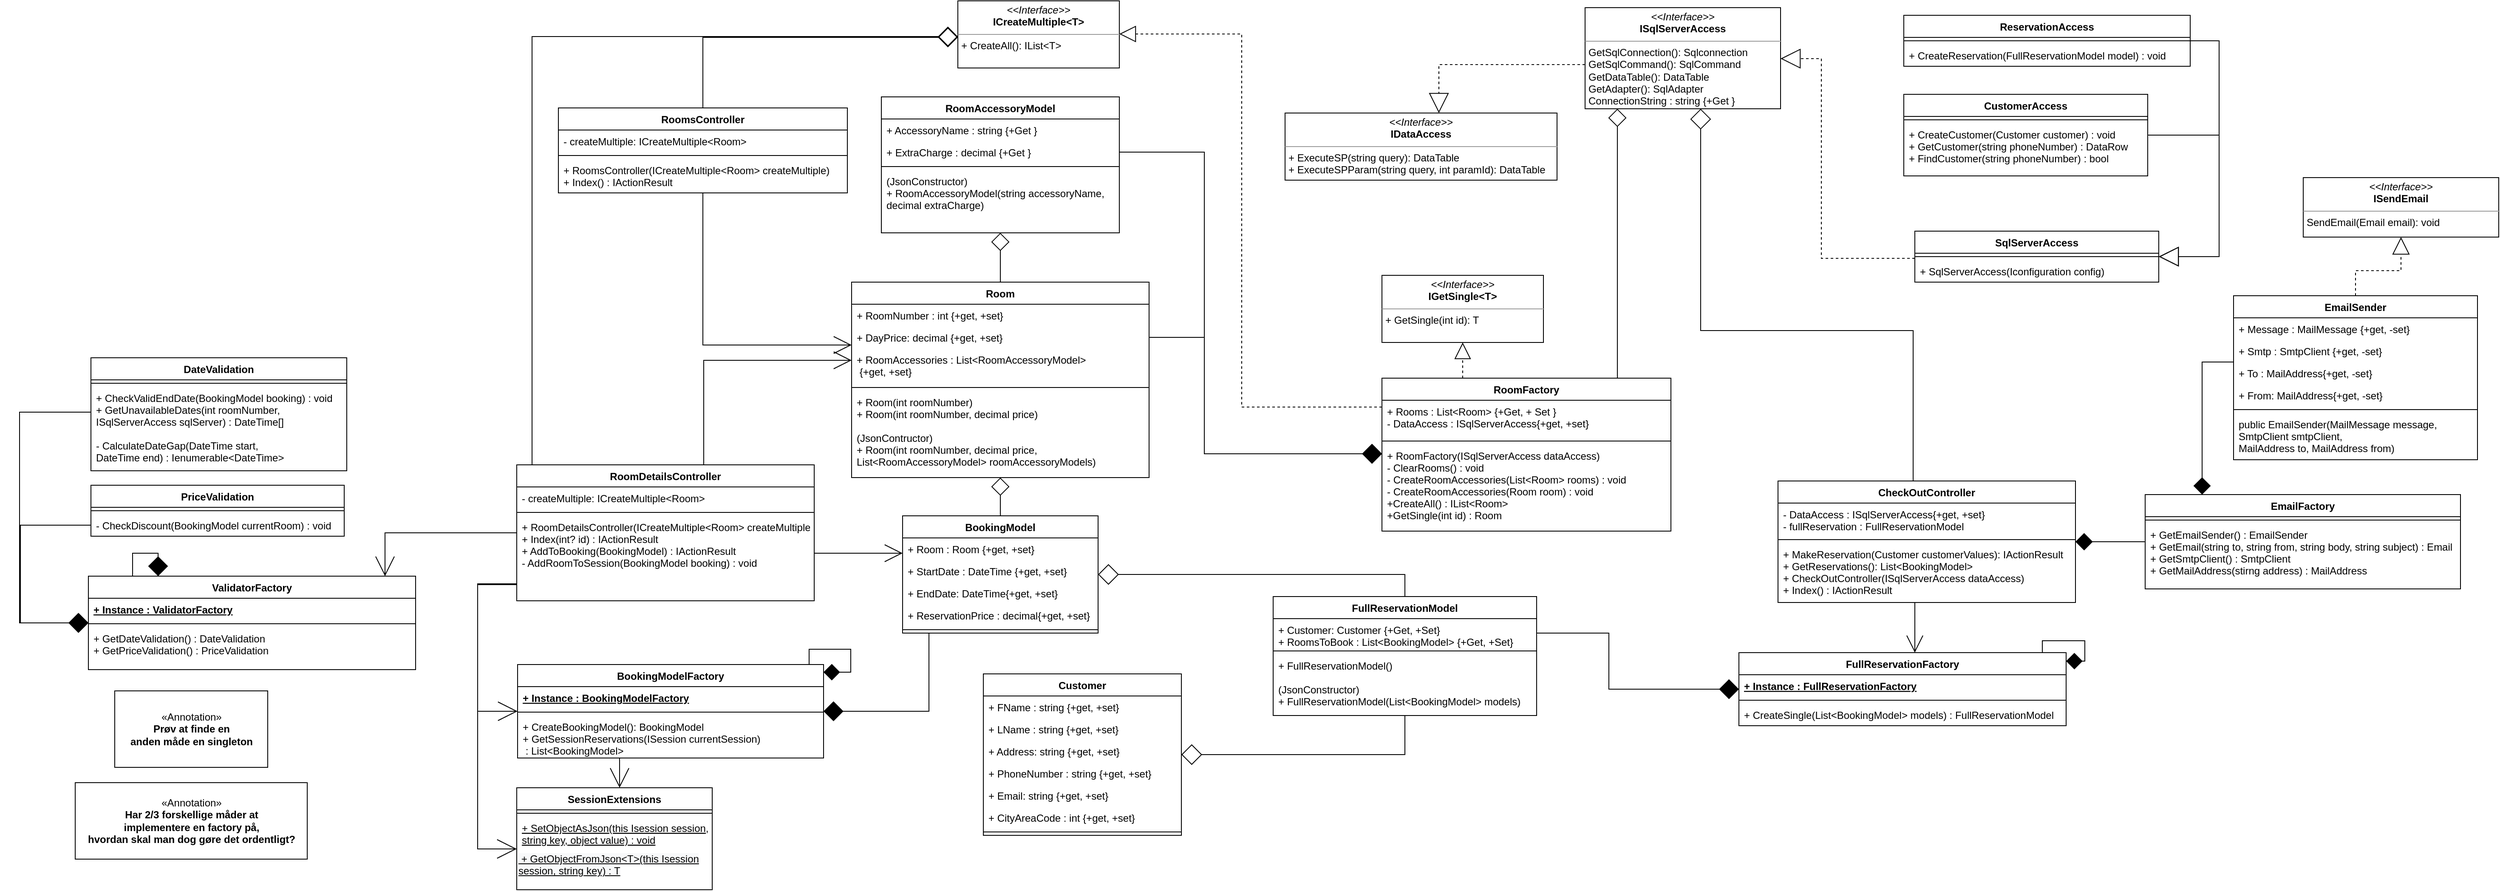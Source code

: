 <mxfile version="13.10.9" type="device"><diagram id="C5RBs43oDa-KdzZeNtuy" name="Page-1"><mxGraphModel dx="2249" dy="794" grid="0" gridSize="10" guides="1" tooltips="1" connect="1" arrows="1" fold="1" page="1" pageScale="1" pageWidth="827" pageHeight="1169" math="0" shadow="0"><root><mxCell id="WIyWlLk6GJQsqaUBKTNV-0"/><mxCell id="WIyWlLk6GJQsqaUBKTNV-1" parent="WIyWlLk6GJQsqaUBKTNV-0"/><mxCell id="tiL5GfapwBP7PZIXuAEd-92" style="edgeStyle=orthogonalEdgeStyle;rounded=0;orthogonalLoop=1;jettySize=auto;html=1;endArrow=diamond;endFill=0;endSize=19;" edge="1" parent="WIyWlLk6GJQsqaUBKTNV-1" source="tiL5GfapwBP7PZIXuAEd-0" target="tiL5GfapwBP7PZIXuAEd-8"><mxGeometry relative="1" as="geometry"><Array as="points"><mxPoint x="610" y="675"/><mxPoint x="610" y="675"/></Array></mxGeometry></mxCell><mxCell id="tiL5GfapwBP7PZIXuAEd-176" style="edgeStyle=orthogonalEdgeStyle;rounded=0;orthogonalLoop=1;jettySize=auto;html=1;endArrow=diamond;endFill=1;endSize=21;" edge="1" parent="WIyWlLk6GJQsqaUBKTNV-1" source="tiL5GfapwBP7PZIXuAEd-0" target="tiL5GfapwBP7PZIXuAEd-16"><mxGeometry relative="1" as="geometry"><Array as="points"><mxPoint x="526" y="925"/></Array></mxGeometry></mxCell><mxCell id="tiL5GfapwBP7PZIXuAEd-0" value="BookingModel" style="swimlane;fontStyle=1;align=center;verticalAlign=top;childLayout=stackLayout;horizontal=1;startSize=26;horizontalStack=0;resizeParent=1;resizeParentMax=0;resizeLast=0;collapsible=1;marginBottom=0;" vertex="1" parent="WIyWlLk6GJQsqaUBKTNV-1"><mxGeometry x="495" y="695" width="230" height="138" as="geometry"/></mxCell><mxCell id="tiL5GfapwBP7PZIXuAEd-65" value="+ Room : Room {+get, +set}" style="text;strokeColor=none;fillColor=none;align=left;verticalAlign=top;spacingLeft=4;spacingRight=4;overflow=hidden;rotatable=0;points=[[0,0.5],[1,0.5]];portConstraint=eastwest;" vertex="1" parent="tiL5GfapwBP7PZIXuAEd-0"><mxGeometry y="26" width="230" height="26" as="geometry"/></mxCell><mxCell id="tiL5GfapwBP7PZIXuAEd-66" value="+ StartDate : DateTime {+get, +set}" style="text;strokeColor=none;fillColor=none;align=left;verticalAlign=top;spacingLeft=4;spacingRight=4;overflow=hidden;rotatable=0;points=[[0,0.5],[1,0.5]];portConstraint=eastwest;" vertex="1" parent="tiL5GfapwBP7PZIXuAEd-0"><mxGeometry y="52" width="230" height="26" as="geometry"/></mxCell><mxCell id="tiL5GfapwBP7PZIXuAEd-67" value="+ EndDate: DateTime{+get, +set}" style="text;strokeColor=none;fillColor=none;align=left;verticalAlign=top;spacingLeft=4;spacingRight=4;overflow=hidden;rotatable=0;points=[[0,0.5],[1,0.5]];portConstraint=eastwest;" vertex="1" parent="tiL5GfapwBP7PZIXuAEd-0"><mxGeometry y="78" width="230" height="26" as="geometry"/></mxCell><mxCell id="tiL5GfapwBP7PZIXuAEd-68" value="+ ReservationPrice : decimal{+get, +set}" style="text;strokeColor=none;fillColor=none;align=left;verticalAlign=top;spacingLeft=4;spacingRight=4;overflow=hidden;rotatable=0;points=[[0,0.5],[1,0.5]];portConstraint=eastwest;" vertex="1" parent="tiL5GfapwBP7PZIXuAEd-0"><mxGeometry y="104" width="230" height="26" as="geometry"/></mxCell><mxCell id="tiL5GfapwBP7PZIXuAEd-2" value="" style="line;strokeWidth=1;fillColor=none;align=left;verticalAlign=middle;spacingTop=-1;spacingLeft=3;spacingRight=3;rotatable=0;labelPosition=right;points=[];portConstraint=eastwest;" vertex="1" parent="tiL5GfapwBP7PZIXuAEd-0"><mxGeometry y="130" width="230" height="8" as="geometry"/></mxCell><mxCell id="tiL5GfapwBP7PZIXuAEd-99" style="edgeStyle=orthogonalEdgeStyle;rounded=0;orthogonalLoop=1;jettySize=auto;html=1;endArrow=diamond;endFill=0;endSize=22;" edge="1" parent="WIyWlLk6GJQsqaUBKTNV-1" source="tiL5GfapwBP7PZIXuAEd-4" target="tiL5GfapwBP7PZIXuAEd-0"><mxGeometry relative="1" as="geometry"><Array as="points"><mxPoint x="821" y="764"/><mxPoint x="821" y="764"/></Array></mxGeometry></mxCell><mxCell id="tiL5GfapwBP7PZIXuAEd-4" value="FullReservationModel" style="swimlane;fontStyle=1;align=center;verticalAlign=top;childLayout=stackLayout;horizontal=1;startSize=26;horizontalStack=0;resizeParent=1;resizeParentMax=0;resizeLast=0;collapsible=1;marginBottom=0;" vertex="1" parent="WIyWlLk6GJQsqaUBKTNV-1"><mxGeometry x="931" y="790" width="310" height="140" as="geometry"/></mxCell><mxCell id="tiL5GfapwBP7PZIXuAEd-5" value="+ Customer: Customer {+Get, +Set}&#10;+ RoomsToBook : List&lt;BookingModel&gt; {+Get, +Set}" style="text;strokeColor=none;fillColor=none;align=left;verticalAlign=top;spacingLeft=4;spacingRight=4;overflow=hidden;rotatable=0;points=[[0,0.5],[1,0.5]];portConstraint=eastwest;" vertex="1" parent="tiL5GfapwBP7PZIXuAEd-4"><mxGeometry y="26" width="310" height="34" as="geometry"/></mxCell><mxCell id="tiL5GfapwBP7PZIXuAEd-6" value="" style="line;strokeWidth=1;fillColor=none;align=left;verticalAlign=middle;spacingTop=-1;spacingLeft=3;spacingRight=3;rotatable=0;labelPosition=right;points=[];portConstraint=eastwest;" vertex="1" parent="tiL5GfapwBP7PZIXuAEd-4"><mxGeometry y="60" width="310" height="8" as="geometry"/></mxCell><mxCell id="tiL5GfapwBP7PZIXuAEd-7" value="+ FullReservationModel()&#10;&#10;(JsonConstructor)&#10;+ FullReservationModel(List&lt;BookingModel&gt; models) " style="text;strokeColor=none;fillColor=none;align=left;verticalAlign=top;spacingLeft=4;spacingRight=4;overflow=hidden;rotatable=0;points=[[0,0.5],[1,0.5]];portConstraint=eastwest;" vertex="1" parent="tiL5GfapwBP7PZIXuAEd-4"><mxGeometry y="68" width="310" height="72" as="geometry"/></mxCell><mxCell id="tiL5GfapwBP7PZIXuAEd-95" style="edgeStyle=orthogonalEdgeStyle;rounded=0;orthogonalLoop=1;jettySize=auto;html=1;exitX=0.5;exitY=0;exitDx=0;exitDy=0;endArrow=diamond;endFill=0;endSize=19;" edge="1" parent="WIyWlLk6GJQsqaUBKTNV-1" source="tiL5GfapwBP7PZIXuAEd-8" target="tiL5GfapwBP7PZIXuAEd-12"><mxGeometry relative="1" as="geometry"/></mxCell><mxCell id="tiL5GfapwBP7PZIXuAEd-8" value="Room" style="swimlane;fontStyle=1;align=center;verticalAlign=top;childLayout=stackLayout;horizontal=1;startSize=26;horizontalStack=0;resizeParent=1;resizeParentMax=0;resizeLast=0;collapsible=1;marginBottom=0;" vertex="1" parent="WIyWlLk6GJQsqaUBKTNV-1"><mxGeometry x="435" y="420" width="350" height="230" as="geometry"/></mxCell><mxCell id="tiL5GfapwBP7PZIXuAEd-61" value="+ RoomNumber : int {+get, +set}" style="text;strokeColor=none;fillColor=none;align=left;verticalAlign=top;spacingLeft=4;spacingRight=4;overflow=hidden;rotatable=0;points=[[0,0.5],[1,0.5]];portConstraint=eastwest;" vertex="1" parent="tiL5GfapwBP7PZIXuAEd-8"><mxGeometry y="26" width="350" height="26" as="geometry"/></mxCell><mxCell id="tiL5GfapwBP7PZIXuAEd-62" value="+ DayPrice: decimal {+get, +set}" style="text;strokeColor=none;fillColor=none;align=left;verticalAlign=top;spacingLeft=4;spacingRight=4;overflow=hidden;rotatable=0;points=[[0,0.5],[1,0.5]];portConstraint=eastwest;" vertex="1" parent="tiL5GfapwBP7PZIXuAEd-8"><mxGeometry y="52" width="350" height="26" as="geometry"/></mxCell><mxCell id="tiL5GfapwBP7PZIXuAEd-63" value="+ RoomAccessories : List&lt;RoomAccessoryModel&gt;&#10; {+get, +set}" style="text;strokeColor=none;fillColor=none;align=left;verticalAlign=top;spacingLeft=4;spacingRight=4;overflow=hidden;rotatable=0;points=[[0,0.5],[1,0.5]];portConstraint=eastwest;" vertex="1" parent="tiL5GfapwBP7PZIXuAEd-8"><mxGeometry y="78" width="350" height="42" as="geometry"/></mxCell><mxCell id="tiL5GfapwBP7PZIXuAEd-10" value="" style="line;strokeWidth=1;fillColor=none;align=left;verticalAlign=middle;spacingTop=-1;spacingLeft=3;spacingRight=3;rotatable=0;labelPosition=right;points=[];portConstraint=eastwest;" vertex="1" parent="tiL5GfapwBP7PZIXuAEd-8"><mxGeometry y="120" width="350" height="8" as="geometry"/></mxCell><mxCell id="tiL5GfapwBP7PZIXuAEd-11" value="+ Room(int roomNumber)&#10;+ Room(int roomNumber, decimal price)&#10;&#10;(JsonContructor)&#10;+ Room(int roomNumber, decimal price, &#10;List&lt;RoomAccessoryModel&gt; roomAccessoryModels) &#10;" style="text;strokeColor=none;fillColor=none;align=left;verticalAlign=top;spacingLeft=4;spacingRight=4;overflow=hidden;rotatable=0;points=[[0,0.5],[1,0.5]];portConstraint=eastwest;" vertex="1" parent="tiL5GfapwBP7PZIXuAEd-8"><mxGeometry y="128" width="350" height="102" as="geometry"/></mxCell><mxCell id="tiL5GfapwBP7PZIXuAEd-12" value="RoomAccessoryModel" style="swimlane;fontStyle=1;align=center;verticalAlign=top;childLayout=stackLayout;horizontal=1;startSize=26;horizontalStack=0;resizeParent=1;resizeParentMax=0;resizeLast=0;collapsible=1;marginBottom=0;" vertex="1" parent="WIyWlLk6GJQsqaUBKTNV-1"><mxGeometry x="470" y="202" width="280" height="160" as="geometry"/></mxCell><mxCell id="tiL5GfapwBP7PZIXuAEd-13" value="+ AccessoryName : string {+Get }" style="text;strokeColor=none;fillColor=none;align=left;verticalAlign=top;spacingLeft=4;spacingRight=4;overflow=hidden;rotatable=0;points=[[0,0.5],[1,0.5]];portConstraint=eastwest;" vertex="1" parent="tiL5GfapwBP7PZIXuAEd-12"><mxGeometry y="26" width="280" height="26" as="geometry"/></mxCell><mxCell id="tiL5GfapwBP7PZIXuAEd-64" value="+ ExtraCharge : decimal {+Get }" style="text;strokeColor=none;fillColor=none;align=left;verticalAlign=top;spacingLeft=4;spacingRight=4;overflow=hidden;rotatable=0;points=[[0,0.5],[1,0.5]];portConstraint=eastwest;" vertex="1" parent="tiL5GfapwBP7PZIXuAEd-12"><mxGeometry y="52" width="280" height="26" as="geometry"/></mxCell><mxCell id="tiL5GfapwBP7PZIXuAEd-14" value="" style="line;strokeWidth=1;fillColor=none;align=left;verticalAlign=middle;spacingTop=-1;spacingLeft=3;spacingRight=3;rotatable=0;labelPosition=right;points=[];portConstraint=eastwest;" vertex="1" parent="tiL5GfapwBP7PZIXuAEd-12"><mxGeometry y="78" width="280" height="8" as="geometry"/></mxCell><mxCell id="tiL5GfapwBP7PZIXuAEd-15" value="(JsonConstructor)&#10;+ RoomAccessoryModel(string accessoryName, &#10;decimal extraCharge) " style="text;strokeColor=none;fillColor=none;align=left;verticalAlign=top;spacingLeft=4;spacingRight=4;overflow=hidden;rotatable=0;points=[[0,0.5],[1,0.5]];portConstraint=eastwest;" vertex="1" parent="tiL5GfapwBP7PZIXuAEd-12"><mxGeometry y="86" width="280" height="74" as="geometry"/></mxCell><mxCell id="tiL5GfapwBP7PZIXuAEd-105" style="edgeStyle=orthogonalEdgeStyle;rounded=0;orthogonalLoop=1;jettySize=auto;html=1;endArrow=open;endFill=0;endSize=21;" edge="1" parent="WIyWlLk6GJQsqaUBKTNV-1" source="tiL5GfapwBP7PZIXuAEd-16" target="tiL5GfapwBP7PZIXuAEd-40"><mxGeometry relative="1" as="geometry"><Array as="points"><mxPoint x="162" y="997"/><mxPoint x="162" y="997"/></Array></mxGeometry></mxCell><mxCell id="tiL5GfapwBP7PZIXuAEd-16" value="BookingModelFactory" style="swimlane;fontStyle=1;align=center;verticalAlign=top;childLayout=stackLayout;horizontal=1;startSize=26;horizontalStack=0;resizeParent=1;resizeParentMax=0;resizeLast=0;collapsible=1;marginBottom=0;" vertex="1" parent="WIyWlLk6GJQsqaUBKTNV-1"><mxGeometry x="42" y="870" width="360" height="110" as="geometry"/></mxCell><mxCell id="tiL5GfapwBP7PZIXuAEd-83" value="+ Instance : BookingModelFactory" style="text;strokeColor=none;fillColor=none;align=left;verticalAlign=top;spacingLeft=4;spacingRight=4;overflow=hidden;rotatable=0;points=[[0,0.5],[1,0.5]];portConstraint=eastwest;fontStyle=5" vertex="1" parent="tiL5GfapwBP7PZIXuAEd-16"><mxGeometry y="26" width="360" height="26" as="geometry"/></mxCell><mxCell id="tiL5GfapwBP7PZIXuAEd-18" value="" style="line;strokeWidth=1;fillColor=none;align=left;verticalAlign=middle;spacingTop=-1;spacingLeft=3;spacingRight=3;rotatable=0;labelPosition=right;points=[];portConstraint=eastwest;" vertex="1" parent="tiL5GfapwBP7PZIXuAEd-16"><mxGeometry y="52" width="360" height="8" as="geometry"/></mxCell><mxCell id="tiL5GfapwBP7PZIXuAEd-19" value="+ CreateBookingModel(): BookingModel&#10;+ GetSessionReservations(ISession currentSession)&#10; : List&lt;BookingModel&gt;" style="text;strokeColor=none;fillColor=none;align=left;verticalAlign=top;spacingLeft=4;spacingRight=4;overflow=hidden;rotatable=0;points=[[0,0.5],[1,0.5]];portConstraint=eastwest;" vertex="1" parent="tiL5GfapwBP7PZIXuAEd-16"><mxGeometry y="60" width="360" height="50" as="geometry"/></mxCell><mxCell id="tiL5GfapwBP7PZIXuAEd-24" value="FullReservationFactory" style="swimlane;fontStyle=1;align=center;verticalAlign=top;childLayout=stackLayout;horizontal=1;startSize=26;horizontalStack=0;resizeParent=1;resizeParentMax=0;resizeLast=0;collapsible=1;marginBottom=0;" vertex="1" parent="WIyWlLk6GJQsqaUBKTNV-1"><mxGeometry x="1479" y="856.0" width="385" height="86" as="geometry"/></mxCell><mxCell id="tiL5GfapwBP7PZIXuAEd-25" value="+ Instance : FullReservationFactory" style="text;strokeColor=none;fillColor=none;align=left;verticalAlign=top;spacingLeft=4;spacingRight=4;overflow=hidden;rotatable=0;points=[[0,0.5],[1,0.5]];portConstraint=eastwest;fontStyle=5" vertex="1" parent="tiL5GfapwBP7PZIXuAEd-24"><mxGeometry y="26" width="385" height="26" as="geometry"/></mxCell><mxCell id="tiL5GfapwBP7PZIXuAEd-26" value="" style="line;strokeWidth=1;fillColor=none;align=left;verticalAlign=middle;spacingTop=-1;spacingLeft=3;spacingRight=3;rotatable=0;labelPosition=right;points=[];portConstraint=eastwest;" vertex="1" parent="tiL5GfapwBP7PZIXuAEd-24"><mxGeometry y="52" width="385" height="8" as="geometry"/></mxCell><mxCell id="tiL5GfapwBP7PZIXuAEd-27" value="+ CreateSingle(List&lt;BookingModel&gt; models) : FullReservationModel" style="text;strokeColor=none;fillColor=none;align=left;verticalAlign=top;spacingLeft=4;spacingRight=4;overflow=hidden;rotatable=0;points=[[0,0.5],[1,0.5]];portConstraint=eastwest;" vertex="1" parent="tiL5GfapwBP7PZIXuAEd-24"><mxGeometry y="60" width="385" height="26" as="geometry"/></mxCell><mxCell id="tiL5GfapwBP7PZIXuAEd-77" style="edgeStyle=orthogonalEdgeStyle;rounded=0;orthogonalLoop=1;jettySize=auto;html=1;endArrow=block;endFill=0;endSize=17;dashed=1;" edge="1" parent="WIyWlLk6GJQsqaUBKTNV-1" source="tiL5GfapwBP7PZIXuAEd-28" target="tiL5GfapwBP7PZIXuAEd-72"><mxGeometry relative="1" as="geometry"><Array as="points"><mxPoint x="1154" y="512"/><mxPoint x="1154" y="512"/></Array></mxGeometry></mxCell><mxCell id="tiL5GfapwBP7PZIXuAEd-78" style="edgeStyle=orthogonalEdgeStyle;rounded=0;orthogonalLoop=1;jettySize=auto;html=1;dashed=1;endArrow=block;endFill=0;endSize=17;" edge="1" parent="WIyWlLk6GJQsqaUBKTNV-1" source="tiL5GfapwBP7PZIXuAEd-28" target="tiL5GfapwBP7PZIXuAEd-74"><mxGeometry relative="1" as="geometry"><Array as="points"><mxPoint x="894" y="567"/><mxPoint x="894" y="128"/></Array></mxGeometry></mxCell><mxCell id="tiL5GfapwBP7PZIXuAEd-28" value="RoomFactory" style="swimlane;fontStyle=1;align=center;verticalAlign=top;childLayout=stackLayout;horizontal=1;startSize=26;horizontalStack=0;resizeParent=1;resizeParentMax=0;resizeLast=0;collapsible=1;marginBottom=0;" vertex="1" parent="WIyWlLk6GJQsqaUBKTNV-1"><mxGeometry x="1059" y="533" width="340" height="180" as="geometry"/></mxCell><mxCell id="tiL5GfapwBP7PZIXuAEd-29" value="+ Rooms : List&lt;Room&gt; {+Get, + Set }&#10;- DataAccess : ISqlServerAccess{+get, +set}" style="text;strokeColor=none;fillColor=none;align=left;verticalAlign=top;spacingLeft=4;spacingRight=4;overflow=hidden;rotatable=0;points=[[0,0.5],[1,0.5]];portConstraint=eastwest;" vertex="1" parent="tiL5GfapwBP7PZIXuAEd-28"><mxGeometry y="26" width="340" height="44" as="geometry"/></mxCell><mxCell id="tiL5GfapwBP7PZIXuAEd-30" value="" style="line;strokeWidth=1;fillColor=none;align=left;verticalAlign=middle;spacingTop=-1;spacingLeft=3;spacingRight=3;rotatable=0;labelPosition=right;points=[];portConstraint=eastwest;" vertex="1" parent="tiL5GfapwBP7PZIXuAEd-28"><mxGeometry y="70" width="340" height="8" as="geometry"/></mxCell><mxCell id="tiL5GfapwBP7PZIXuAEd-31" value="+ RoomFactory(ISqlServerAccess dataAccess)&#10;- ClearRooms() : void&#10;- CreateRoomAccessories(List&lt;Room&gt; rooms) : void&#10;- CreateRoomAccessories(Room room) : void&#10;+CreateAll() : IList&lt;Room&gt;&#10;+GetSingle(int id) : Room" style="text;strokeColor=none;fillColor=none;align=left;verticalAlign=top;spacingLeft=4;spacingRight=4;overflow=hidden;rotatable=0;points=[[0,0.5],[1,0.5]];portConstraint=eastwest;" vertex="1" parent="tiL5GfapwBP7PZIXuAEd-28"><mxGeometry y="78" width="340" height="102" as="geometry"/></mxCell><mxCell id="tiL5GfapwBP7PZIXuAEd-36" value="Customer" style="swimlane;fontStyle=1;align=center;verticalAlign=top;childLayout=stackLayout;horizontal=1;startSize=26;horizontalStack=0;resizeParent=1;resizeParentMax=0;resizeLast=0;collapsible=1;marginBottom=0;" vertex="1" parent="WIyWlLk6GJQsqaUBKTNV-1"><mxGeometry x="590" y="881" width="233" height="190" as="geometry"/></mxCell><mxCell id="tiL5GfapwBP7PZIXuAEd-37" value="+ FName : string {+get, +set}" style="text;strokeColor=none;fillColor=none;align=left;verticalAlign=top;spacingLeft=4;spacingRight=4;overflow=hidden;rotatable=0;points=[[0,0.5],[1,0.5]];portConstraint=eastwest;" vertex="1" parent="tiL5GfapwBP7PZIXuAEd-36"><mxGeometry y="26" width="233" height="26" as="geometry"/></mxCell><mxCell id="tiL5GfapwBP7PZIXuAEd-56" value="+ LName : string {+get, +set}" style="text;strokeColor=none;fillColor=none;align=left;verticalAlign=top;spacingLeft=4;spacingRight=4;overflow=hidden;rotatable=0;points=[[0,0.5],[1,0.5]];portConstraint=eastwest;" vertex="1" parent="tiL5GfapwBP7PZIXuAEd-36"><mxGeometry y="52" width="233" height="26" as="geometry"/></mxCell><mxCell id="tiL5GfapwBP7PZIXuAEd-57" value="+ Address: string {+get, +set}" style="text;strokeColor=none;fillColor=none;align=left;verticalAlign=top;spacingLeft=4;spacingRight=4;overflow=hidden;rotatable=0;points=[[0,0.5],[1,0.5]];portConstraint=eastwest;" vertex="1" parent="tiL5GfapwBP7PZIXuAEd-36"><mxGeometry y="78" width="233" height="26" as="geometry"/></mxCell><mxCell id="tiL5GfapwBP7PZIXuAEd-58" value="+ PhoneNumber : string {+get, +set}" style="text;strokeColor=none;fillColor=none;align=left;verticalAlign=top;spacingLeft=4;spacingRight=4;overflow=hidden;rotatable=0;points=[[0,0.5],[1,0.5]];portConstraint=eastwest;" vertex="1" parent="tiL5GfapwBP7PZIXuAEd-36"><mxGeometry y="104" width="233" height="26" as="geometry"/></mxCell><mxCell id="tiL5GfapwBP7PZIXuAEd-59" value="+ Email: string {+get, +set}" style="text;strokeColor=none;fillColor=none;align=left;verticalAlign=top;spacingLeft=4;spacingRight=4;overflow=hidden;rotatable=0;points=[[0,0.5],[1,0.5]];portConstraint=eastwest;" vertex="1" parent="tiL5GfapwBP7PZIXuAEd-36"><mxGeometry y="130" width="233" height="26" as="geometry"/></mxCell><mxCell id="tiL5GfapwBP7PZIXuAEd-60" value="+ CityAreaCode : int {+get, +set}" style="text;strokeColor=none;fillColor=none;align=left;verticalAlign=top;spacingLeft=4;spacingRight=4;overflow=hidden;rotatable=0;points=[[0,0.5],[1,0.5]];portConstraint=eastwest;" vertex="1" parent="tiL5GfapwBP7PZIXuAEd-36"><mxGeometry y="156" width="233" height="26" as="geometry"/></mxCell><mxCell id="tiL5GfapwBP7PZIXuAEd-38" value="" style="line;strokeWidth=1;fillColor=none;align=left;verticalAlign=middle;spacingTop=-1;spacingLeft=3;spacingRight=3;rotatable=0;labelPosition=right;points=[];portConstraint=eastwest;" vertex="1" parent="tiL5GfapwBP7PZIXuAEd-36"><mxGeometry y="182" width="233" height="8" as="geometry"/></mxCell><mxCell id="tiL5GfapwBP7PZIXuAEd-40" value="SessionExtensions" style="swimlane;fontStyle=1;align=center;verticalAlign=top;childLayout=stackLayout;horizontal=1;startSize=26;horizontalStack=0;resizeParent=1;resizeParentMax=0;resizeLast=0;collapsible=1;marginBottom=0;" vertex="1" parent="WIyWlLk6GJQsqaUBKTNV-1"><mxGeometry x="41" y="1015" width="230" height="120" as="geometry"/></mxCell><mxCell id="tiL5GfapwBP7PZIXuAEd-42" value="" style="line;strokeWidth=1;fillColor=none;align=left;verticalAlign=middle;spacingTop=-1;spacingLeft=3;spacingRight=3;rotatable=0;labelPosition=right;points=[];portConstraint=eastwest;" vertex="1" parent="tiL5GfapwBP7PZIXuAEd-40"><mxGeometry y="26" width="230" height="8" as="geometry"/></mxCell><mxCell id="tiL5GfapwBP7PZIXuAEd-43" value="+ SetObjectAsJson(this Isession session, &#10;string key, object value) : void" style="text;strokeColor=none;fillColor=none;align=left;verticalAlign=top;spacingLeft=4;spacingRight=4;overflow=hidden;rotatable=0;points=[[0,0.5],[1,0.5]];portConstraint=eastwest;fontStyle=4" vertex="1" parent="tiL5GfapwBP7PZIXuAEd-40"><mxGeometry y="34" width="230" height="36" as="geometry"/></mxCell><mxCell id="tiL5GfapwBP7PZIXuAEd-70" value="&lt;span style=&quot;color: rgb(0 , 0 , 0) ; font-family: &amp;#34;helvetica&amp;#34; ; font-size: 12px ; font-style: normal ; letter-spacing: normal ; text-align: left ; text-indent: 0px ; text-transform: none ; word-spacing: 0px ; background-color: rgb(248 , 249 , 250) ; display: inline ; float: none&quot;&gt;&amp;nbsp;+ GetObjectFromJson&amp;lt;T&amp;gt;(this Isession session, string key) : T&lt;/span&gt;" style="text;whiteSpace=wrap;html=1;fontStyle=4" vertex="1" parent="tiL5GfapwBP7PZIXuAEd-40"><mxGeometry y="70" width="230" height="50" as="geometry"/></mxCell><mxCell id="tiL5GfapwBP7PZIXuAEd-100" style="edgeStyle=orthogonalEdgeStyle;rounded=0;orthogonalLoop=1;jettySize=auto;html=1;endArrow=open;endFill=0;endSize=18;" edge="1" parent="WIyWlLk6GJQsqaUBKTNV-1" source="tiL5GfapwBP7PZIXuAEd-44" target="tiL5GfapwBP7PZIXuAEd-24"><mxGeometry relative="1" as="geometry"><Array as="points"><mxPoint x="1686" y="837"/><mxPoint x="1686" y="837"/></Array></mxGeometry></mxCell><mxCell id="tiL5GfapwBP7PZIXuAEd-44" value="CheckOutController&#10;" style="swimlane;fontStyle=1;align=center;verticalAlign=top;childLayout=stackLayout;horizontal=1;startSize=26;horizontalStack=0;resizeParent=1;resizeParentMax=0;resizeLast=0;collapsible=1;marginBottom=0;" vertex="1" parent="WIyWlLk6GJQsqaUBKTNV-1"><mxGeometry x="1525" y="654" width="350" height="143" as="geometry"/></mxCell><mxCell id="tiL5GfapwBP7PZIXuAEd-45" value="- DataAccess : ISqlServerAccess{+get, +set}&#10;- fullReservation : FullReservationModel" style="text;strokeColor=none;fillColor=none;align=left;verticalAlign=top;spacingLeft=4;spacingRight=4;overflow=hidden;rotatable=0;points=[[0,0.5],[1,0.5]];portConstraint=eastwest;" vertex="1" parent="tiL5GfapwBP7PZIXuAEd-44"><mxGeometry y="26" width="350" height="39" as="geometry"/></mxCell><mxCell id="tiL5GfapwBP7PZIXuAEd-46" value="" style="line;strokeWidth=1;fillColor=none;align=left;verticalAlign=middle;spacingTop=-1;spacingLeft=3;spacingRight=3;rotatable=0;labelPosition=right;points=[];portConstraint=eastwest;" vertex="1" parent="tiL5GfapwBP7PZIXuAEd-44"><mxGeometry y="65" width="350" height="8" as="geometry"/></mxCell><mxCell id="tiL5GfapwBP7PZIXuAEd-47" value="+ MakeReservation(Customer customerValues): IActionResult&#10;+ GetReservations(): List&lt;BookingModel&gt;&#10;+ CheckOutController(ISqlServerAccess dataAccess)&#10;+ Index() : IActionResult" style="text;strokeColor=none;fillColor=none;align=left;verticalAlign=top;spacingLeft=4;spacingRight=4;overflow=hidden;rotatable=0;points=[[0,0.5],[1,0.5]];portConstraint=eastwest;" vertex="1" parent="tiL5GfapwBP7PZIXuAEd-44"><mxGeometry y="73" width="350" height="70" as="geometry"/></mxCell><mxCell id="tiL5GfapwBP7PZIXuAEd-48" value="RoomsController" style="swimlane;fontStyle=1;align=center;verticalAlign=top;childLayout=stackLayout;horizontal=1;startSize=26;horizontalStack=0;resizeParent=1;resizeParentMax=0;resizeLast=0;collapsible=1;marginBottom=0;" vertex="1" parent="WIyWlLk6GJQsqaUBKTNV-1"><mxGeometry x="90" y="215" width="340" height="100" as="geometry"/></mxCell><mxCell id="tiL5GfapwBP7PZIXuAEd-49" value="- createMultiple: ICreateMultiple&lt;Room&gt;" style="text;strokeColor=none;fillColor=none;align=left;verticalAlign=top;spacingLeft=4;spacingRight=4;overflow=hidden;rotatable=0;points=[[0,0.5],[1,0.5]];portConstraint=eastwest;" vertex="1" parent="tiL5GfapwBP7PZIXuAEd-48"><mxGeometry y="26" width="340" height="26" as="geometry"/></mxCell><mxCell id="tiL5GfapwBP7PZIXuAEd-50" value="" style="line;strokeWidth=1;fillColor=none;align=left;verticalAlign=middle;spacingTop=-1;spacingLeft=3;spacingRight=3;rotatable=0;labelPosition=right;points=[];portConstraint=eastwest;" vertex="1" parent="tiL5GfapwBP7PZIXuAEd-48"><mxGeometry y="52" width="340" height="8" as="geometry"/></mxCell><mxCell id="tiL5GfapwBP7PZIXuAEd-51" value="+ RoomsController(ICreateMultiple&lt;Room&gt; createMultiple)&#10;+ Index() : IActionResult" style="text;strokeColor=none;fillColor=none;align=left;verticalAlign=top;spacingLeft=4;spacingRight=4;overflow=hidden;rotatable=0;points=[[0,0.5],[1,0.5]];portConstraint=eastwest;" vertex="1" parent="tiL5GfapwBP7PZIXuAEd-48"><mxGeometry y="60" width="340" height="40" as="geometry"/></mxCell><mxCell id="tiL5GfapwBP7PZIXuAEd-96" style="edgeStyle=orthogonalEdgeStyle;rounded=0;orthogonalLoop=1;jettySize=auto;html=1;endArrow=diamond;endFill=0;endSize=21;" edge="1" parent="WIyWlLk6GJQsqaUBKTNV-1" source="tiL5GfapwBP7PZIXuAEd-52" target="tiL5GfapwBP7PZIXuAEd-74"><mxGeometry relative="1" as="geometry"><Array as="points"><mxPoint x="136" y="656"/><mxPoint x="59" y="656"/><mxPoint x="59" y="131"/></Array></mxGeometry></mxCell><mxCell id="tiL5GfapwBP7PZIXuAEd-165" style="edgeStyle=orthogonalEdgeStyle;rounded=0;orthogonalLoop=1;jettySize=auto;html=1;exitX=0;exitY=0.5;exitDx=0;exitDy=0;endArrow=open;endFill=0;endSize=21;" edge="1" parent="WIyWlLk6GJQsqaUBKTNV-1" source="tiL5GfapwBP7PZIXuAEd-52" target="tiL5GfapwBP7PZIXuAEd-157"><mxGeometry relative="1" as="geometry"><Array as="points"><mxPoint x="-114" y="715"/></Array></mxGeometry></mxCell><mxCell id="tiL5GfapwBP7PZIXuAEd-52" value="RoomDetailsController" style="swimlane;fontStyle=1;align=center;verticalAlign=top;childLayout=stackLayout;horizontal=1;startSize=26;horizontalStack=0;resizeParent=1;resizeParentMax=0;resizeLast=0;collapsible=1;marginBottom=0;" vertex="1" parent="WIyWlLk6GJQsqaUBKTNV-1"><mxGeometry x="41" y="635" width="350" height="160" as="geometry"/></mxCell><mxCell id="tiL5GfapwBP7PZIXuAEd-75" value="- createMultiple: ICreateMultiple&lt;Room&gt;" style="text;strokeColor=none;fillColor=none;align=left;verticalAlign=top;spacingLeft=4;spacingRight=4;overflow=hidden;rotatable=0;points=[[0,0.5],[1,0.5]];portConstraint=eastwest;" vertex="1" parent="tiL5GfapwBP7PZIXuAEd-52"><mxGeometry y="26" width="350" height="26" as="geometry"/></mxCell><mxCell id="tiL5GfapwBP7PZIXuAEd-54" value="" style="line;strokeWidth=1;fillColor=none;align=left;verticalAlign=middle;spacingTop=-1;spacingLeft=3;spacingRight=3;rotatable=0;labelPosition=right;points=[];portConstraint=eastwest;" vertex="1" parent="tiL5GfapwBP7PZIXuAEd-52"><mxGeometry y="52" width="350" height="8" as="geometry"/></mxCell><mxCell id="tiL5GfapwBP7PZIXuAEd-76" value="+ RoomDetailsController(ICreateMultiple&lt;Room&gt; createMultiple)&#10;+ Index(int? id) : IActionResult&#10;+ AddToBooking(BookingModel) : IActionResult&#10;- AddRoomToSession(BookingModel booking) : void" style="text;strokeColor=none;fillColor=none;align=left;verticalAlign=top;spacingLeft=4;spacingRight=4;overflow=hidden;rotatable=0;points=[[0,0.5],[1,0.5]];portConstraint=eastwest;" vertex="1" parent="tiL5GfapwBP7PZIXuAEd-52"><mxGeometry y="60" width="350" height="100" as="geometry"/></mxCell><mxCell id="tiL5GfapwBP7PZIXuAEd-72" value="&lt;p style=&quot;margin: 0px ; margin-top: 4px ; text-align: center&quot;&gt;&lt;i&gt;&amp;lt;&amp;lt;Interface&amp;gt;&amp;gt;&lt;/i&gt;&lt;br&gt;&lt;b&gt;IGetSingle&amp;lt;T&amp;gt;&lt;/b&gt;&lt;/p&gt;&lt;hr size=&quot;1&quot;&gt;&lt;p style=&quot;margin: 0px ; margin-left: 4px&quot;&gt;&lt;/p&gt;&lt;p style=&quot;margin: 0px ; margin-left: 4px&quot;&gt;+ GetSingle(int id): T&lt;br&gt;&lt;br&gt;&lt;/p&gt;" style="verticalAlign=top;align=left;overflow=fill;fontSize=12;fontFamily=Helvetica;html=1;" vertex="1" parent="WIyWlLk6GJQsqaUBKTNV-1"><mxGeometry x="1059" y="412" width="190" height="79" as="geometry"/></mxCell><mxCell id="tiL5GfapwBP7PZIXuAEd-73" value="&lt;p style=&quot;margin: 0px ; margin-top: 4px ; text-align: center&quot;&gt;&lt;i&gt;&amp;lt;&amp;lt;Interface&amp;gt;&amp;gt;&lt;/i&gt;&lt;br&gt;&lt;b&gt;IDataAccess&lt;/b&gt;&lt;/p&gt;&lt;hr size=&quot;1&quot;&gt;&lt;p style=&quot;margin: 0px ; margin-left: 4px&quot;&gt;&lt;/p&gt;&lt;p style=&quot;margin: 0px ; margin-left: 4px&quot;&gt;+ ExecuteSP(string query): DataTable&lt;/p&gt;&lt;p style=&quot;margin: 0px ; margin-left: 4px&quot;&gt;+ ExecuteSPParam(string query, int paramId): DataTable&lt;br&gt;&lt;br&gt;&lt;/p&gt;" style="verticalAlign=top;align=left;overflow=fill;fontSize=12;fontFamily=Helvetica;html=1;" vertex="1" parent="WIyWlLk6GJQsqaUBKTNV-1"><mxGeometry x="945" y="221" width="320" height="79" as="geometry"/></mxCell><mxCell id="tiL5GfapwBP7PZIXuAEd-74" value="&lt;p style=&quot;margin: 0px ; margin-top: 4px ; text-align: center&quot;&gt;&lt;i&gt;&amp;lt;&amp;lt;Interface&amp;gt;&amp;gt;&lt;/i&gt;&lt;br&gt;&lt;b&gt;ICreateMultiple&amp;lt;T&amp;gt;&lt;/b&gt;&lt;/p&gt;&lt;hr size=&quot;1&quot;&gt;&lt;p style=&quot;margin: 0px ; margin-left: 4px&quot;&gt;&lt;/p&gt;&lt;p style=&quot;margin: 0px ; margin-left: 4px&quot;&gt;+ CreateAll(): IList&amp;lt;T&amp;gt;&lt;br&gt;&lt;br&gt;&lt;/p&gt;" style="verticalAlign=top;align=left;overflow=fill;fontSize=12;fontFamily=Helvetica;html=1;" vertex="1" parent="WIyWlLk6GJQsqaUBKTNV-1"><mxGeometry x="560" y="89" width="190" height="79" as="geometry"/></mxCell><mxCell id="tiL5GfapwBP7PZIXuAEd-80" style="edgeStyle=orthogonalEdgeStyle;rounded=0;orthogonalLoop=1;jettySize=auto;html=1;endArrow=diamond;endFill=1;endSize=17;" edge="1" parent="WIyWlLk6GJQsqaUBKTNV-1" source="tiL5GfapwBP7PZIXuAEd-24" target="tiL5GfapwBP7PZIXuAEd-24"><mxGeometry relative="1" as="geometry"><mxPoint x="1672" y="806.07" as="sourcePoint"/><Array as="points"><mxPoint x="1836" y="842"/><mxPoint x="1886" y="842"/><mxPoint x="1886" y="866"/></Array></mxGeometry></mxCell><mxCell id="tiL5GfapwBP7PZIXuAEd-84" style="edgeStyle=orthogonalEdgeStyle;rounded=0;orthogonalLoop=1;jettySize=auto;html=1;exitX=0.75;exitY=0;exitDx=0;exitDy=0;endArrow=diamond;endFill=1;endSize=17;" edge="1" parent="WIyWlLk6GJQsqaUBKTNV-1" source="tiL5GfapwBP7PZIXuAEd-16" target="tiL5GfapwBP7PZIXuAEd-16"><mxGeometry relative="1" as="geometry"><Array as="points"><mxPoint x="385" y="870"/><mxPoint x="385" y="852"/><mxPoint x="434" y="852"/><mxPoint x="434" y="879"/></Array></mxGeometry></mxCell><mxCell id="tiL5GfapwBP7PZIXuAEd-85" style="edgeStyle=orthogonalEdgeStyle;rounded=0;orthogonalLoop=1;jettySize=auto;html=1;endArrow=diamond;endFill=0;endSize=19;" edge="1" parent="WIyWlLk6GJQsqaUBKTNV-1" source="tiL5GfapwBP7PZIXuAEd-28" target="tiL5GfapwBP7PZIXuAEd-112"><mxGeometry relative="1" as="geometry"><Array as="points"><mxPoint x="1336" y="499"/><mxPoint x="1336" y="499"/></Array></mxGeometry></mxCell><mxCell id="tiL5GfapwBP7PZIXuAEd-88" style="edgeStyle=orthogonalEdgeStyle;rounded=0;orthogonalLoop=1;jettySize=auto;html=1;endArrow=open;endFill=0;endSize=19;" edge="1" parent="WIyWlLk6GJQsqaUBKTNV-1" source="tiL5GfapwBP7PZIXuAEd-48" target="tiL5GfapwBP7PZIXuAEd-8"><mxGeometry relative="1" as="geometry"><Array as="points"><mxPoint x="260" y="494"/></Array></mxGeometry></mxCell><mxCell id="tiL5GfapwBP7PZIXuAEd-89" style="edgeStyle=orthogonalEdgeStyle;rounded=0;orthogonalLoop=1;jettySize=auto;html=1;endArrow=open;endFill=0;endSize=19;" edge="1" parent="WIyWlLk6GJQsqaUBKTNV-1" source="tiL5GfapwBP7PZIXuAEd-52" target="tiL5GfapwBP7PZIXuAEd-8"><mxGeometry relative="1" as="geometry"><mxPoint x="391" y="512" as="targetPoint"/><Array as="points"><mxPoint x="261" y="512"/></Array></mxGeometry></mxCell><mxCell id="tiL5GfapwBP7PZIXuAEd-90" style="edgeStyle=orthogonalEdgeStyle;rounded=0;orthogonalLoop=1;jettySize=auto;html=1;endArrow=diamond;endFill=0;endSize=21;" edge="1" parent="WIyWlLk6GJQsqaUBKTNV-1" source="tiL5GfapwBP7PZIXuAEd-48" target="tiL5GfapwBP7PZIXuAEd-74"><mxGeometry relative="1" as="geometry"><Array as="points"><mxPoint x="260" y="132"/></Array></mxGeometry></mxCell><mxCell id="tiL5GfapwBP7PZIXuAEd-91" style="edgeStyle=orthogonalEdgeStyle;rounded=0;orthogonalLoop=1;jettySize=auto;html=1;endArrow=open;endFill=0;endSize=19;" edge="1" parent="WIyWlLk6GJQsqaUBKTNV-1" source="tiL5GfapwBP7PZIXuAEd-52" target="tiL5GfapwBP7PZIXuAEd-0"><mxGeometry relative="1" as="geometry"><Array as="points"><mxPoint x="466" y="739"/><mxPoint x="466" y="739"/></Array></mxGeometry></mxCell><mxCell id="tiL5GfapwBP7PZIXuAEd-98" style="edgeStyle=orthogonalEdgeStyle;rounded=0;orthogonalLoop=1;jettySize=auto;html=1;endArrow=diamond;endFill=0;endSize=22;" edge="1" parent="WIyWlLk6GJQsqaUBKTNV-1" source="tiL5GfapwBP7PZIXuAEd-4" target="tiL5GfapwBP7PZIXuAEd-36"><mxGeometry relative="1" as="geometry"><Array as="points"><mxPoint x="1086" y="976"/></Array></mxGeometry></mxCell><mxCell id="tiL5GfapwBP7PZIXuAEd-101" style="edgeStyle=orthogonalEdgeStyle;rounded=0;orthogonalLoop=1;jettySize=auto;html=1;endArrow=diamond;endFill=0;endSize=22;" edge="1" parent="WIyWlLk6GJQsqaUBKTNV-1" source="tiL5GfapwBP7PZIXuAEd-44" target="tiL5GfapwBP7PZIXuAEd-112"><mxGeometry relative="1" as="geometry"><Array as="points"><mxPoint x="1684" y="477"/><mxPoint x="1434" y="477"/></Array></mxGeometry></mxCell><mxCell id="tiL5GfapwBP7PZIXuAEd-103" style="edgeStyle=orthogonalEdgeStyle;rounded=0;orthogonalLoop=1;jettySize=auto;html=1;endArrow=open;endFill=0;endSize=21;" edge="1" parent="WIyWlLk6GJQsqaUBKTNV-1" source="tiL5GfapwBP7PZIXuAEd-52" target="tiL5GfapwBP7PZIXuAEd-16"><mxGeometry relative="1" as="geometry"><mxPoint x="41" y="748" as="sourcePoint"/><mxPoint x="-142" y="-192" as="targetPoint"/><Array as="points"><mxPoint x="-5" y="776"/><mxPoint x="-5" y="925"/></Array></mxGeometry></mxCell><mxCell id="tiL5GfapwBP7PZIXuAEd-104" style="edgeStyle=orthogonalEdgeStyle;rounded=0;orthogonalLoop=1;jettySize=auto;html=1;endArrow=open;endFill=0;endSize=21;" edge="1" parent="WIyWlLk6GJQsqaUBKTNV-1" source="tiL5GfapwBP7PZIXuAEd-76" target="tiL5GfapwBP7PZIXuAEd-40"><mxGeometry relative="1" as="geometry"><mxPoint x="39" y="741.0" as="sourcePoint"/><mxPoint x="40" y="1075" as="targetPoint"/><Array as="points"><mxPoint x="-5" y="775"/><mxPoint x="-5" y="1087"/></Array></mxGeometry></mxCell><mxCell id="tiL5GfapwBP7PZIXuAEd-113" style="edgeStyle=orthogonalEdgeStyle;rounded=0;orthogonalLoop=1;jettySize=auto;html=1;endArrow=block;endFill=0;endSize=21;dashed=1;" edge="1" parent="WIyWlLk6GJQsqaUBKTNV-1" source="tiL5GfapwBP7PZIXuAEd-112" target="tiL5GfapwBP7PZIXuAEd-73"><mxGeometry relative="1" as="geometry"><Array as="points"><mxPoint x="1126" y="164"/></Array></mxGeometry></mxCell><mxCell id="tiL5GfapwBP7PZIXuAEd-112" value="&lt;p style=&quot;margin: 0px ; margin-top: 4px ; text-align: center&quot;&gt;&lt;i&gt;&amp;lt;&amp;lt;Interface&amp;gt;&amp;gt;&lt;/i&gt;&lt;br&gt;&lt;b&gt;ISqlServerAccess&lt;/b&gt;&lt;/p&gt;&lt;hr size=&quot;1&quot;&gt;&lt;p style=&quot;margin: 0px ; margin-left: 4px&quot;&gt;&lt;/p&gt;&lt;p style=&quot;margin: 0px ; margin-left: 4px&quot;&gt;GetSqlConnection(): Sqlconnection&lt;br&gt;GetSqlCommand(): SqlCommand&lt;/p&gt;&lt;p style=&quot;margin: 0px ; margin-left: 4px&quot;&gt;GetDataTable(): DataTable&lt;/p&gt;&lt;p style=&quot;margin: 0px ; margin-left: 4px&quot;&gt;GetAdapter(): SqlAdapter&lt;/p&gt;&lt;p style=&quot;margin: 0px ; margin-left: 4px&quot;&gt;ConnectionString : string {+Get }&lt;/p&gt;" style="verticalAlign=top;align=left;overflow=fill;fontSize=12;fontFamily=Helvetica;html=1;" vertex="1" parent="WIyWlLk6GJQsqaUBKTNV-1"><mxGeometry x="1298" y="97" width="230" height="119" as="geometry"/></mxCell><mxCell id="tiL5GfapwBP7PZIXuAEd-118" style="edgeStyle=orthogonalEdgeStyle;rounded=0;orthogonalLoop=1;jettySize=auto;html=1;dashed=1;endArrow=block;endFill=0;endSize=21;" edge="1" parent="WIyWlLk6GJQsqaUBKTNV-1" source="tiL5GfapwBP7PZIXuAEd-114" target="tiL5GfapwBP7PZIXuAEd-112"><mxGeometry relative="1" as="geometry"><Array as="points"><mxPoint x="1576" y="392"/><mxPoint x="1576" y="157"/></Array></mxGeometry></mxCell><mxCell id="tiL5GfapwBP7PZIXuAEd-114" value="SqlServerAccess" style="swimlane;fontStyle=1;align=center;verticalAlign=top;childLayout=stackLayout;horizontal=1;startSize=26;horizontalStack=0;resizeParent=1;resizeParentMax=0;resizeLast=0;collapsible=1;marginBottom=0;" vertex="1" parent="WIyWlLk6GJQsqaUBKTNV-1"><mxGeometry x="1686" y="360" width="287" height="60" as="geometry"/></mxCell><mxCell id="tiL5GfapwBP7PZIXuAEd-116" value="" style="line;strokeWidth=1;fillColor=none;align=left;verticalAlign=middle;spacingTop=-1;spacingLeft=3;spacingRight=3;rotatable=0;labelPosition=right;points=[];portConstraint=eastwest;" vertex="1" parent="tiL5GfapwBP7PZIXuAEd-114"><mxGeometry y="26" width="287" height="8" as="geometry"/></mxCell><mxCell id="tiL5GfapwBP7PZIXuAEd-117" value="+ SqlServerAccess(Iconfiguration config)" style="text;strokeColor=none;fillColor=none;align=left;verticalAlign=top;spacingLeft=4;spacingRight=4;overflow=hidden;rotatable=0;points=[[0,0.5],[1,0.5]];portConstraint=eastwest;" vertex="1" parent="tiL5GfapwBP7PZIXuAEd-114"><mxGeometry y="34" width="287" height="26" as="geometry"/></mxCell><mxCell id="tiL5GfapwBP7PZIXuAEd-126" style="edgeStyle=orthogonalEdgeStyle;rounded=0;orthogonalLoop=1;jettySize=auto;html=1;endArrow=block;endFill=0;endSize=21;" edge="1" parent="WIyWlLk6GJQsqaUBKTNV-1" source="tiL5GfapwBP7PZIXuAEd-119" target="tiL5GfapwBP7PZIXuAEd-114"><mxGeometry relative="1" as="geometry"><mxPoint x="2096" y="458" as="sourcePoint"/><mxPoint x="1974" y="390" as="targetPoint"/><Array as="points"><mxPoint x="2044" y="247"/><mxPoint x="2044" y="390"/></Array></mxGeometry></mxCell><mxCell id="tiL5GfapwBP7PZIXuAEd-119" value="CustomerAccess" style="swimlane;fontStyle=1;align=center;verticalAlign=top;childLayout=stackLayout;horizontal=1;startSize=26;horizontalStack=0;resizeParent=1;resizeParentMax=0;resizeLast=0;collapsible=1;marginBottom=0;" vertex="1" parent="WIyWlLk6GJQsqaUBKTNV-1"><mxGeometry x="1673" y="199" width="287" height="96" as="geometry"/></mxCell><mxCell id="tiL5GfapwBP7PZIXuAEd-120" value="" style="line;strokeWidth=1;fillColor=none;align=left;verticalAlign=middle;spacingTop=-1;spacingLeft=3;spacingRight=3;rotatable=0;labelPosition=right;points=[];portConstraint=eastwest;" vertex="1" parent="tiL5GfapwBP7PZIXuAEd-119"><mxGeometry y="26" width="287" height="8" as="geometry"/></mxCell><mxCell id="tiL5GfapwBP7PZIXuAEd-121" value="+ CreateCustomer(Customer customer) : void&#10;+ GetCustomer(string phoneNumber) : DataRow&#10;+ FindCustomer(string phoneNumber) : bool" style="text;strokeColor=none;fillColor=none;align=left;verticalAlign=top;spacingLeft=4;spacingRight=4;overflow=hidden;rotatable=0;points=[[0,0.5],[1,0.5]];portConstraint=eastwest;" vertex="1" parent="tiL5GfapwBP7PZIXuAEd-119"><mxGeometry y="34" width="287" height="62" as="geometry"/></mxCell><mxCell id="tiL5GfapwBP7PZIXuAEd-125" style="edgeStyle=orthogonalEdgeStyle;rounded=0;orthogonalLoop=1;jettySize=auto;html=1;endArrow=block;endFill=0;endSize=21;" edge="1" parent="WIyWlLk6GJQsqaUBKTNV-1" source="tiL5GfapwBP7PZIXuAEd-122"><mxGeometry relative="1" as="geometry"><mxPoint x="2068" y="343.029" as="sourcePoint"/><mxPoint x="1973" y="390" as="targetPoint"/><Array as="points"><mxPoint x="2044" y="136"/><mxPoint x="2044" y="390"/></Array></mxGeometry></mxCell><mxCell id="tiL5GfapwBP7PZIXuAEd-122" value="ReservationAccess" style="swimlane;fontStyle=1;align=center;verticalAlign=top;childLayout=stackLayout;horizontal=1;startSize=26;horizontalStack=0;resizeParent=1;resizeParentMax=0;resizeLast=0;collapsible=1;marginBottom=0;" vertex="1" parent="WIyWlLk6GJQsqaUBKTNV-1"><mxGeometry x="1673" y="106" width="337" height="60" as="geometry"/></mxCell><mxCell id="tiL5GfapwBP7PZIXuAEd-123" value="" style="line;strokeWidth=1;fillColor=none;align=left;verticalAlign=middle;spacingTop=-1;spacingLeft=3;spacingRight=3;rotatable=0;labelPosition=right;points=[];portConstraint=eastwest;" vertex="1" parent="tiL5GfapwBP7PZIXuAEd-122"><mxGeometry y="26" width="337" height="8" as="geometry"/></mxCell><mxCell id="tiL5GfapwBP7PZIXuAEd-124" value="+ CreateReservation(FullReservationModel model) : void" style="text;strokeColor=none;fillColor=none;align=left;verticalAlign=top;spacingLeft=4;spacingRight=4;overflow=hidden;rotatable=0;points=[[0,0.5],[1,0.5]];portConstraint=eastwest;" vertex="1" parent="tiL5GfapwBP7PZIXuAEd-122"><mxGeometry y="34" width="337" height="26" as="geometry"/></mxCell><mxCell id="tiL5GfapwBP7PZIXuAEd-127" value="&lt;p style=&quot;margin: 0px ; margin-top: 4px ; text-align: center&quot;&gt;&lt;i&gt;&amp;lt;&amp;lt;Interface&amp;gt;&amp;gt;&lt;/i&gt;&lt;br&gt;&lt;b&gt;ISendEmail&lt;/b&gt;&lt;/p&gt;&lt;hr size=&quot;1&quot;&gt;&lt;p style=&quot;margin: 0px ; margin-left: 4px&quot;&gt;&lt;/p&gt;&lt;p style=&quot;margin: 0px ; margin-left: 4px&quot;&gt;SendEmail(Email email): void&lt;br&gt;&lt;/p&gt;" style="verticalAlign=top;align=left;overflow=fill;fontSize=12;fontFamily=Helvetica;html=1;" vertex="1" parent="WIyWlLk6GJQsqaUBKTNV-1"><mxGeometry x="2143" y="297" width="230" height="70" as="geometry"/></mxCell><mxCell id="tiL5GfapwBP7PZIXuAEd-134" style="edgeStyle=orthogonalEdgeStyle;rounded=0;orthogonalLoop=1;jettySize=auto;html=1;endArrow=block;endFill=0;endSize=18;dashed=1;" edge="1" parent="WIyWlLk6GJQsqaUBKTNV-1" source="tiL5GfapwBP7PZIXuAEd-131" target="tiL5GfapwBP7PZIXuAEd-127"><mxGeometry relative="1" as="geometry"><Array as="points"/></mxGeometry></mxCell><mxCell id="tiL5GfapwBP7PZIXuAEd-131" value="EmailSender" style="swimlane;fontStyle=1;align=center;verticalAlign=top;childLayout=stackLayout;horizontal=1;startSize=26;horizontalStack=0;resizeParent=1;resizeParentMax=0;resizeLast=0;collapsible=1;marginBottom=0;" vertex="1" parent="WIyWlLk6GJQsqaUBKTNV-1"><mxGeometry x="2061" y="436" width="287" height="193" as="geometry"/></mxCell><mxCell id="tiL5GfapwBP7PZIXuAEd-184" value="+ Message : MailMessage {+get, -set}" style="text;strokeColor=none;fillColor=none;align=left;verticalAlign=top;spacingLeft=4;spacingRight=4;overflow=hidden;rotatable=0;points=[[0,0.5],[1,0.5]];portConstraint=eastwest;" vertex="1" parent="tiL5GfapwBP7PZIXuAEd-131"><mxGeometry y="26" width="287" height="26" as="geometry"/></mxCell><mxCell id="tiL5GfapwBP7PZIXuAEd-185" value="+ Smtp : SmtpClient {+get, -set}" style="text;strokeColor=none;fillColor=none;align=left;verticalAlign=top;spacingLeft=4;spacingRight=4;overflow=hidden;rotatable=0;points=[[0,0.5],[1,0.5]];portConstraint=eastwest;" vertex="1" parent="tiL5GfapwBP7PZIXuAEd-131"><mxGeometry y="52" width="287" height="26" as="geometry"/></mxCell><mxCell id="tiL5GfapwBP7PZIXuAEd-187" value="+ To : MailAddress{+get, -set}" style="text;strokeColor=none;fillColor=none;align=left;verticalAlign=top;spacingLeft=4;spacingRight=4;overflow=hidden;rotatable=0;points=[[0,0.5],[1,0.5]];portConstraint=eastwest;" vertex="1" parent="tiL5GfapwBP7PZIXuAEd-131"><mxGeometry y="78" width="287" height="26" as="geometry"/></mxCell><mxCell id="tiL5GfapwBP7PZIXuAEd-186" value="+ From: MailAddress{+get, -set}" style="text;strokeColor=none;fillColor=none;align=left;verticalAlign=top;spacingLeft=4;spacingRight=4;overflow=hidden;rotatable=0;points=[[0,0.5],[1,0.5]];portConstraint=eastwest;" vertex="1" parent="tiL5GfapwBP7PZIXuAEd-131"><mxGeometry y="104" width="287" height="26" as="geometry"/></mxCell><mxCell id="tiL5GfapwBP7PZIXuAEd-132" value="" style="line;strokeWidth=1;fillColor=none;align=left;verticalAlign=middle;spacingTop=-1;spacingLeft=3;spacingRight=3;rotatable=0;labelPosition=right;points=[];portConstraint=eastwest;" vertex="1" parent="tiL5GfapwBP7PZIXuAEd-131"><mxGeometry y="130" width="287" height="8" as="geometry"/></mxCell><mxCell id="tiL5GfapwBP7PZIXuAEd-190" value="public EmailSender(MailMessage message, &#10;SmtpClient smtpClient, &#10;MailAddress to, MailAddress from)" style="text;strokeColor=none;fillColor=none;align=left;verticalAlign=top;spacingLeft=4;spacingRight=4;overflow=hidden;rotatable=0;points=[[0,0.5],[1,0.5]];portConstraint=eastwest;" vertex="1" parent="tiL5GfapwBP7PZIXuAEd-131"><mxGeometry y="138" width="287" height="55" as="geometry"/></mxCell><mxCell id="tiL5GfapwBP7PZIXuAEd-136" value="EmailFactory" style="swimlane;fontStyle=1;align=center;verticalAlign=top;childLayout=stackLayout;horizontal=1;startSize=26;horizontalStack=0;resizeParent=1;resizeParentMax=0;resizeLast=0;collapsible=1;marginBottom=0;" vertex="1" parent="WIyWlLk6GJQsqaUBKTNV-1"><mxGeometry x="1957" y="670" width="371" height="111" as="geometry"/></mxCell><mxCell id="tiL5GfapwBP7PZIXuAEd-137" value="" style="line;strokeWidth=1;fillColor=none;align=left;verticalAlign=middle;spacingTop=-1;spacingLeft=3;spacingRight=3;rotatable=0;labelPosition=right;points=[];portConstraint=eastwest;" vertex="1" parent="tiL5GfapwBP7PZIXuAEd-136"><mxGeometry y="26" width="371" height="8" as="geometry"/></mxCell><mxCell id="tiL5GfapwBP7PZIXuAEd-138" value="+ GetEmailSender() : EmailSender&#10;+ GetEmail(string to, string from, string body, string subject) : Email&#10;+ GetSmtpClient() : SmtpClient&#10;+ GetMailAddress(stirng address) : MailAddress" style="text;strokeColor=none;fillColor=none;align=left;verticalAlign=top;spacingLeft=4;spacingRight=4;overflow=hidden;rotatable=0;points=[[0,0.5],[1,0.5]];portConstraint=eastwest;" vertex="1" parent="tiL5GfapwBP7PZIXuAEd-136"><mxGeometry y="34" width="371" height="77" as="geometry"/></mxCell><mxCell id="tiL5GfapwBP7PZIXuAEd-139" value="DateValidation" style="swimlane;fontStyle=1;align=center;verticalAlign=top;childLayout=stackLayout;horizontal=1;startSize=26;horizontalStack=0;resizeParent=1;resizeParentMax=0;resizeLast=0;collapsible=1;marginBottom=0;" vertex="1" parent="WIyWlLk6GJQsqaUBKTNV-1"><mxGeometry x="-460" y="509" width="301" height="133" as="geometry"/></mxCell><mxCell id="tiL5GfapwBP7PZIXuAEd-140" value="" style="line;strokeWidth=1;fillColor=none;align=left;verticalAlign=middle;spacingTop=-1;spacingLeft=3;spacingRight=3;rotatable=0;labelPosition=right;points=[];portConstraint=eastwest;" vertex="1" parent="tiL5GfapwBP7PZIXuAEd-139"><mxGeometry y="26" width="301" height="8" as="geometry"/></mxCell><mxCell id="tiL5GfapwBP7PZIXuAEd-141" value="+ CheckValidEndDate(BookingModel booking) : void&#10;+ GetUnavailableDates(int roomNumber, &#10;ISqlServerAccess sqlServer) : DateTime[]&#10;&#10;- CalculateDateGap(DateTime start, &#10;DateTime end) : Ienumerable&lt;DateTime&gt;&#10;" style="text;strokeColor=none;fillColor=none;align=left;verticalAlign=top;spacingLeft=4;spacingRight=4;overflow=hidden;rotatable=0;points=[[0,0.5],[1,0.5]];portConstraint=eastwest;" vertex="1" parent="tiL5GfapwBP7PZIXuAEd-139"><mxGeometry y="34" width="301" height="99" as="geometry"/></mxCell><mxCell id="tiL5GfapwBP7PZIXuAEd-142" value="PriceValidation" style="swimlane;fontStyle=1;align=center;verticalAlign=top;childLayout=stackLayout;horizontal=1;startSize=26;horizontalStack=0;resizeParent=1;resizeParentMax=0;resizeLast=0;collapsible=1;marginBottom=0;" vertex="1" parent="WIyWlLk6GJQsqaUBKTNV-1"><mxGeometry x="-460" y="659" width="298" height="60" as="geometry"/></mxCell><mxCell id="tiL5GfapwBP7PZIXuAEd-143" value="" style="line;strokeWidth=1;fillColor=none;align=left;verticalAlign=middle;spacingTop=-1;spacingLeft=3;spacingRight=3;rotatable=0;labelPosition=right;points=[];portConstraint=eastwest;" vertex="1" parent="tiL5GfapwBP7PZIXuAEd-142"><mxGeometry y="26" width="298" height="8" as="geometry"/></mxCell><mxCell id="tiL5GfapwBP7PZIXuAEd-144" value="- CheckDiscount(BookingModel currentRoom) : void" style="text;strokeColor=none;fillColor=none;align=left;verticalAlign=top;spacingLeft=4;spacingRight=4;overflow=hidden;rotatable=0;points=[[0,0.5],[1,0.5]];portConstraint=eastwest;" vertex="1" parent="tiL5GfapwBP7PZIXuAEd-142"><mxGeometry y="34" width="298" height="26" as="geometry"/></mxCell><mxCell id="tiL5GfapwBP7PZIXuAEd-153" value="«Annotation»&lt;br&gt;&lt;b&gt;Prøv at finde en &lt;br&gt;anden måde en singleton&lt;/b&gt;" style="html=1;dropTarget=0;" vertex="1" parent="WIyWlLk6GJQsqaUBKTNV-1"><mxGeometry x="-432" y="901" width="180" height="90" as="geometry"/></mxCell><mxCell id="tiL5GfapwBP7PZIXuAEd-156" style="edgeStyle=orthogonalEdgeStyle;rounded=0;orthogonalLoop=1;jettySize=auto;html=1;endArrow=diamond;endFill=1;endSize=21;" edge="1" parent="WIyWlLk6GJQsqaUBKTNV-1" source="tiL5GfapwBP7PZIXuAEd-157" target="tiL5GfapwBP7PZIXuAEd-157"><mxGeometry relative="1" as="geometry"><mxPoint x="-150.75" y="946" as="sourcePoint"/><mxPoint x="-222.5" y="946" as="targetPoint"/><Array as="points"><mxPoint x="-411" y="739"/><mxPoint x="-381" y="739"/></Array></mxGeometry></mxCell><mxCell id="tiL5GfapwBP7PZIXuAEd-157" value="ValidatorFactory" style="swimlane;fontStyle=1;align=center;verticalAlign=top;childLayout=stackLayout;horizontal=1;startSize=26;horizontalStack=0;resizeParent=1;resizeParentMax=0;resizeLast=0;collapsible=1;marginBottom=0;" vertex="1" parent="WIyWlLk6GJQsqaUBKTNV-1"><mxGeometry x="-463" y="766" width="385" height="110" as="geometry"/></mxCell><mxCell id="tiL5GfapwBP7PZIXuAEd-158" value="+ Instance : ValidatorFactory" style="text;strokeColor=none;fillColor=none;align=left;verticalAlign=top;spacingLeft=4;spacingRight=4;overflow=hidden;rotatable=0;points=[[0,0.5],[1,0.5]];portConstraint=eastwest;fontStyle=5" vertex="1" parent="tiL5GfapwBP7PZIXuAEd-157"><mxGeometry y="26" width="385" height="26" as="geometry"/></mxCell><mxCell id="tiL5GfapwBP7PZIXuAEd-159" value="" style="line;strokeWidth=1;fillColor=none;align=left;verticalAlign=middle;spacingTop=-1;spacingLeft=3;spacingRight=3;rotatable=0;labelPosition=right;points=[];portConstraint=eastwest;" vertex="1" parent="tiL5GfapwBP7PZIXuAEd-157"><mxGeometry y="52" width="385" height="8" as="geometry"/></mxCell><mxCell id="tiL5GfapwBP7PZIXuAEd-160" value="+ GetDateValidation() : DateValidation&#10;+ GetPriceValidation() : PriceValidation" style="text;strokeColor=none;fillColor=none;align=left;verticalAlign=top;spacingLeft=4;spacingRight=4;overflow=hidden;rotatable=0;points=[[0,0.5],[1,0.5]];portConstraint=eastwest;" vertex="1" parent="tiL5GfapwBP7PZIXuAEd-157"><mxGeometry y="60" width="385" height="50" as="geometry"/></mxCell><mxCell id="tiL5GfapwBP7PZIXuAEd-175" style="edgeStyle=orthogonalEdgeStyle;rounded=0;orthogonalLoop=1;jettySize=auto;html=1;exitX=1;exitY=0.5;exitDx=0;exitDy=0;endArrow=diamond;endFill=1;endSize=21;" edge="1" parent="WIyWlLk6GJQsqaUBKTNV-1" source="tiL5GfapwBP7PZIXuAEd-5" target="tiL5GfapwBP7PZIXuAEd-24"><mxGeometry relative="1" as="geometry"><mxPoint x="1440" y="787.5" as="targetPoint"/><Array as="points"><mxPoint x="1326" y="833"/><mxPoint x="1326" y="899"/></Array></mxGeometry></mxCell><mxCell id="tiL5GfapwBP7PZIXuAEd-177" style="edgeStyle=orthogonalEdgeStyle;rounded=0;orthogonalLoop=1;jettySize=auto;html=1;exitX=0;exitY=0.5;exitDx=0;exitDy=0;endArrow=diamond;endFill=1;endSize=21;" edge="1" parent="WIyWlLk6GJQsqaUBKTNV-1" source="tiL5GfapwBP7PZIXuAEd-141" target="tiL5GfapwBP7PZIXuAEd-157"><mxGeometry relative="1" as="geometry"><Array as="points"><mxPoint x="-460" y="573"/><mxPoint x="-544" y="573"/><mxPoint x="-544" y="821"/></Array></mxGeometry></mxCell><mxCell id="tiL5GfapwBP7PZIXuAEd-178" style="edgeStyle=orthogonalEdgeStyle;rounded=0;orthogonalLoop=1;jettySize=auto;html=1;exitX=0;exitY=0.5;exitDx=0;exitDy=0;endArrow=diamond;endFill=1;endSize=21;" edge="1" parent="WIyWlLk6GJQsqaUBKTNV-1" source="tiL5GfapwBP7PZIXuAEd-144" target="tiL5GfapwBP7PZIXuAEd-157"><mxGeometry relative="1" as="geometry"><Array as="points"><mxPoint x="-543" y="706"/><mxPoint x="-543" y="821"/></Array></mxGeometry></mxCell><mxCell id="tiL5GfapwBP7PZIXuAEd-180" style="edgeStyle=orthogonalEdgeStyle;rounded=0;orthogonalLoop=1;jettySize=auto;html=1;exitX=1;exitY=0.5;exitDx=0;exitDy=0;endArrow=diamond;endFill=1;endSize=21;" edge="1" parent="WIyWlLk6GJQsqaUBKTNV-1" source="tiL5GfapwBP7PZIXuAEd-64" target="tiL5GfapwBP7PZIXuAEd-28"><mxGeometry relative="1" as="geometry"><Array as="points"><mxPoint x="850" y="267"/><mxPoint x="850" y="622"/></Array></mxGeometry></mxCell><mxCell id="tiL5GfapwBP7PZIXuAEd-181" style="edgeStyle=orthogonalEdgeStyle;rounded=0;orthogonalLoop=1;jettySize=auto;html=1;exitX=1;exitY=0.5;exitDx=0;exitDy=0;endArrow=diamond;endFill=1;endSize=21;" edge="1" parent="WIyWlLk6GJQsqaUBKTNV-1" source="tiL5GfapwBP7PZIXuAEd-62" target="tiL5GfapwBP7PZIXuAEd-28"><mxGeometry relative="1" as="geometry"><Array as="points"><mxPoint x="850" y="485"/><mxPoint x="850" y="622"/></Array></mxGeometry></mxCell><mxCell id="tiL5GfapwBP7PZIXuAEd-192" style="edgeStyle=orthogonalEdgeStyle;rounded=0;orthogonalLoop=1;jettySize=auto;html=1;endArrow=diamond;endFill=1;endSize=18;" edge="1" parent="WIyWlLk6GJQsqaUBKTNV-1" source="tiL5GfapwBP7PZIXuAEd-131" target="tiL5GfapwBP7PZIXuAEd-136"><mxGeometry relative="1" as="geometry"><Array as="points"><mxPoint x="2024" y="514"/></Array></mxGeometry></mxCell><mxCell id="tiL5GfapwBP7PZIXuAEd-193" style="edgeStyle=orthogonalEdgeStyle;rounded=0;orthogonalLoop=1;jettySize=auto;html=1;endArrow=diamond;endFill=1;endSize=18;" edge="1" parent="WIyWlLk6GJQsqaUBKTNV-1" source="tiL5GfapwBP7PZIXuAEd-136" target="tiL5GfapwBP7PZIXuAEd-44"><mxGeometry relative="1" as="geometry"><Array as="points"/></mxGeometry></mxCell><mxCell id="tiL5GfapwBP7PZIXuAEd-197" value="«Annotation»&lt;br&gt;&lt;b&gt;Har 2/3 forskellige måder at&lt;br&gt;implementere en factory på,&lt;br&gt;hvordan skal man dog gøre det ordentligt?&lt;br&gt;&lt;/b&gt;" style="html=1;dropTarget=0;" vertex="1" parent="WIyWlLk6GJQsqaUBKTNV-1"><mxGeometry x="-478.5" y="1009" width="273" height="90" as="geometry"/></mxCell></root></mxGraphModel></diagram></mxfile>